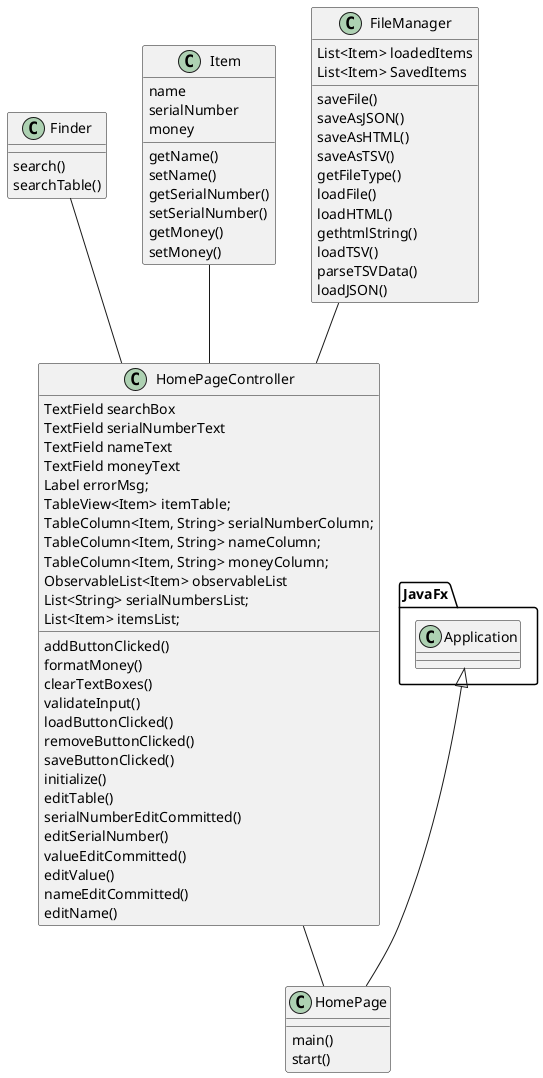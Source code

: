 @startuml
'https://plantuml.com/class-diagram

Class HomePage{
main()
start()
}



Class HomePageController{

TextField searchBox
TextField serialNumberText
TextField nameText
TextField moneyText
Label errorMsg;
TableView<Item> itemTable;
TableColumn<Item, String> serialNumberColumn;
TableColumn<Item, String> nameColumn;
TableColumn<Item, String> moneyColumn;
ObservableList<Item> observableList
List<String> serialNumbersList;
List<Item> itemsList;


addButtonClicked()
formatMoney()
clearTextBoxes()
validateInput()
loadButtonClicked()
removeButtonClicked()
saveButtonClicked()
initialize()
editTable()
serialNumberEditCommitted()
editSerialNumber()
valueEditCommitted()
 editValue()
 nameEditCommitted()
 editName()
}


Class Finder{
search()
searchTable()
}

Class Item{
name
serialNumber
money
getName()
setName()
getSerialNumber()
setSerialNumber()
getMoney()
setMoney()
}

Class FileManager{
List<Item> loadedItems
List<Item> SavedItems
saveFile()
saveAsJSON()
saveAsHTML()
saveAsTSV()
getFileType()
loadFile()
loadHTML()
gethtmlString()
loadTSV()
parseTSVData()
loadJSON()
}
JavaFx.Application <|-- HomePage


Finder--HomePageController
Item--HomePageController
FileManager--HomePageController
HomePageController--HomePage
@enduml
